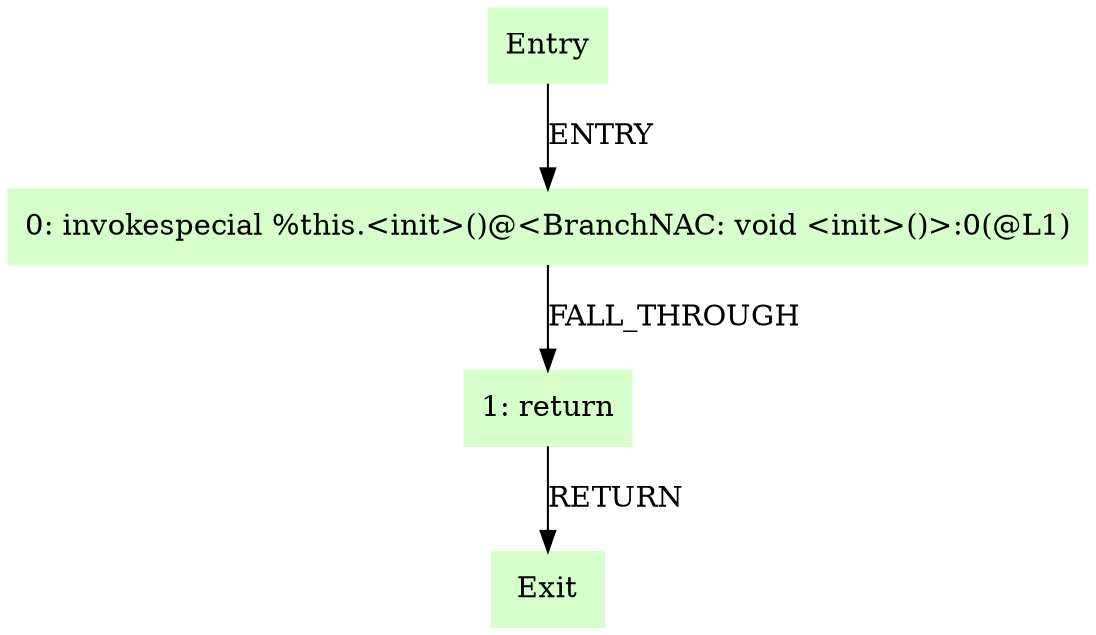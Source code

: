 digraph G {
  node [shape=box,style=filled,color=".3 .2 1.0"];
  "Entry";
  "0: invokespecial %this.<init>()@<BranchNAC: void <init>()>:0(@L1)";
  "1: return";
  "Exit";
  "Entry" -> "0: invokespecial %this.<init>()@<BranchNAC: void <init>()>:0(@L1)" [label="ENTRY"];
  "0: invokespecial %this.<init>()@<BranchNAC: void <init>()>:0(@L1)" -> "1: return" [label="FALL_THROUGH"];
  "1: return" -> "Exit" [label="RETURN"];
}
